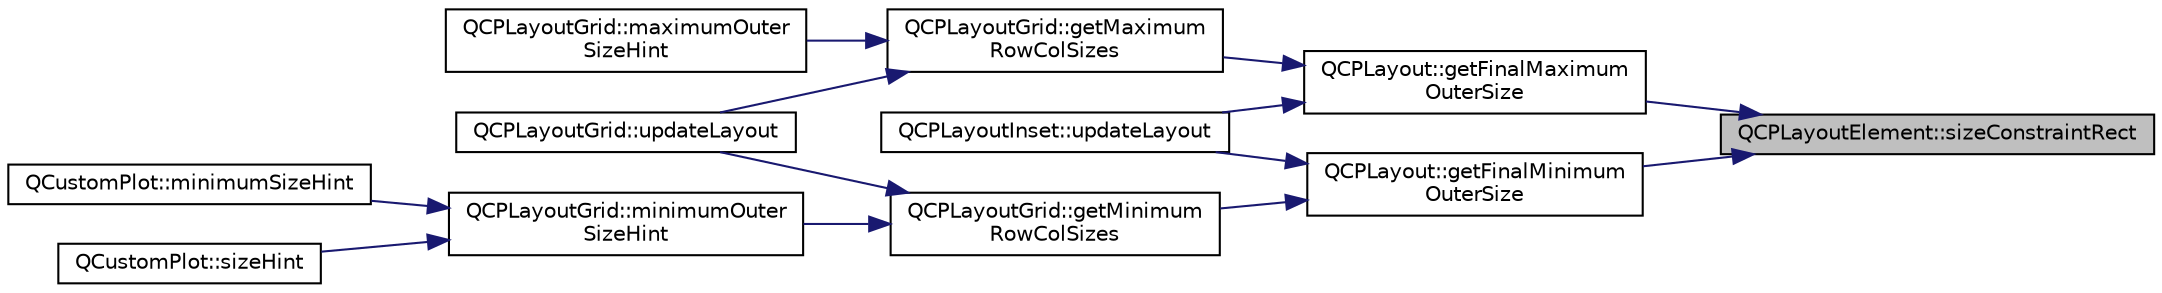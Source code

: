 digraph "QCPLayoutElement::sizeConstraintRect"
{
 // LATEX_PDF_SIZE
  edge [fontname="Helvetica",fontsize="10",labelfontname="Helvetica",labelfontsize="10"];
  node [fontname="Helvetica",fontsize="10",shape=record];
  rankdir="RL";
  Node1 [label="QCPLayoutElement::sizeConstraintRect",height=0.2,width=0.4,color="black", fillcolor="grey75", style="filled", fontcolor="black",tooltip=" "];
  Node1 -> Node2 [dir="back",color="midnightblue",fontsize="10",style="solid",fontname="Helvetica"];
  Node2 [label="QCPLayout::getFinalMaximum\lOuterSize",height=0.2,width=0.4,color="black", fillcolor="white", style="filled",URL="$classQCPLayout.html#add49fd6843821a6126914b837ed52e22",tooltip=" "];
  Node2 -> Node3 [dir="back",color="midnightblue",fontsize="10",style="solid",fontname="Helvetica"];
  Node3 [label="QCPLayoutGrid::getMaximum\lRowColSizes",height=0.2,width=0.4,color="black", fillcolor="white", style="filled",URL="$classQCPLayoutGrid.html#a9be77011ec5b5dfbe7fbda126659e1eb",tooltip=" "];
  Node3 -> Node4 [dir="back",color="midnightblue",fontsize="10",style="solid",fontname="Helvetica"];
  Node4 [label="QCPLayoutGrid::maximumOuter\lSizeHint",height=0.2,width=0.4,color="black", fillcolor="white", style="filled",URL="$classQCPLayoutGrid.html#a41ce0014c220d77b909e2ca937f0e599",tooltip=" "];
  Node3 -> Node5 [dir="back",color="midnightblue",fontsize="10",style="solid",fontname="Helvetica"];
  Node5 [label="QCPLayoutGrid::updateLayout",height=0.2,width=0.4,color="black", fillcolor="white", style="filled",URL="$classQCPLayoutGrid.html#a6cf43f14d3fa335fd8758561ccf1f78c",tooltip=" "];
  Node2 -> Node6 [dir="back",color="midnightblue",fontsize="10",style="solid",fontname="Helvetica"];
  Node6 [label="QCPLayoutInset::updateLayout",height=0.2,width=0.4,color="black", fillcolor="white", style="filled",URL="$classQCPLayoutInset.html#a493526b922ea66a75c45ef1842446988",tooltip=" "];
  Node1 -> Node7 [dir="back",color="midnightblue",fontsize="10",style="solid",fontname="Helvetica"];
  Node7 [label="QCPLayout::getFinalMinimum\lOuterSize",height=0.2,width=0.4,color="black", fillcolor="white", style="filled",URL="$classQCPLayout.html#a864fddc84721f186663faf3683f1fa70",tooltip=" "];
  Node7 -> Node8 [dir="back",color="midnightblue",fontsize="10",style="solid",fontname="Helvetica"];
  Node8 [label="QCPLayoutGrid::getMinimum\lRowColSizes",height=0.2,width=0.4,color="black", fillcolor="white", style="filled",URL="$classQCPLayoutGrid.html#a4b9a251919936f127a63fc1b9911cd4e",tooltip=" "];
  Node8 -> Node9 [dir="back",color="midnightblue",fontsize="10",style="solid",fontname="Helvetica"];
  Node9 [label="QCPLayoutGrid::minimumOuter\lSizeHint",height=0.2,width=0.4,color="black", fillcolor="white", style="filled",URL="$classQCPLayoutGrid.html#a0438bc58b4d3894d01db95b08d4268df",tooltip=" "];
  Node9 -> Node10 [dir="back",color="midnightblue",fontsize="10",style="solid",fontname="Helvetica"];
  Node10 [label="QCustomPlot::minimumSizeHint",height=0.2,width=0.4,color="black", fillcolor="white", style="filled",URL="$classQCustomPlot.html#a968a01cd4077d63aecde1aef1db057fc",tooltip=" "];
  Node9 -> Node11 [dir="back",color="midnightblue",fontsize="10",style="solid",fontname="Helvetica"];
  Node11 [label="QCustomPlot::sizeHint",height=0.2,width=0.4,color="black", fillcolor="white", style="filled",URL="$classQCustomPlot.html#ac9d6fe101e082daf756903b11f6e6213",tooltip=" "];
  Node8 -> Node5 [dir="back",color="midnightblue",fontsize="10",style="solid",fontname="Helvetica"];
  Node7 -> Node6 [dir="back",color="midnightblue",fontsize="10",style="solid",fontname="Helvetica"];
}
